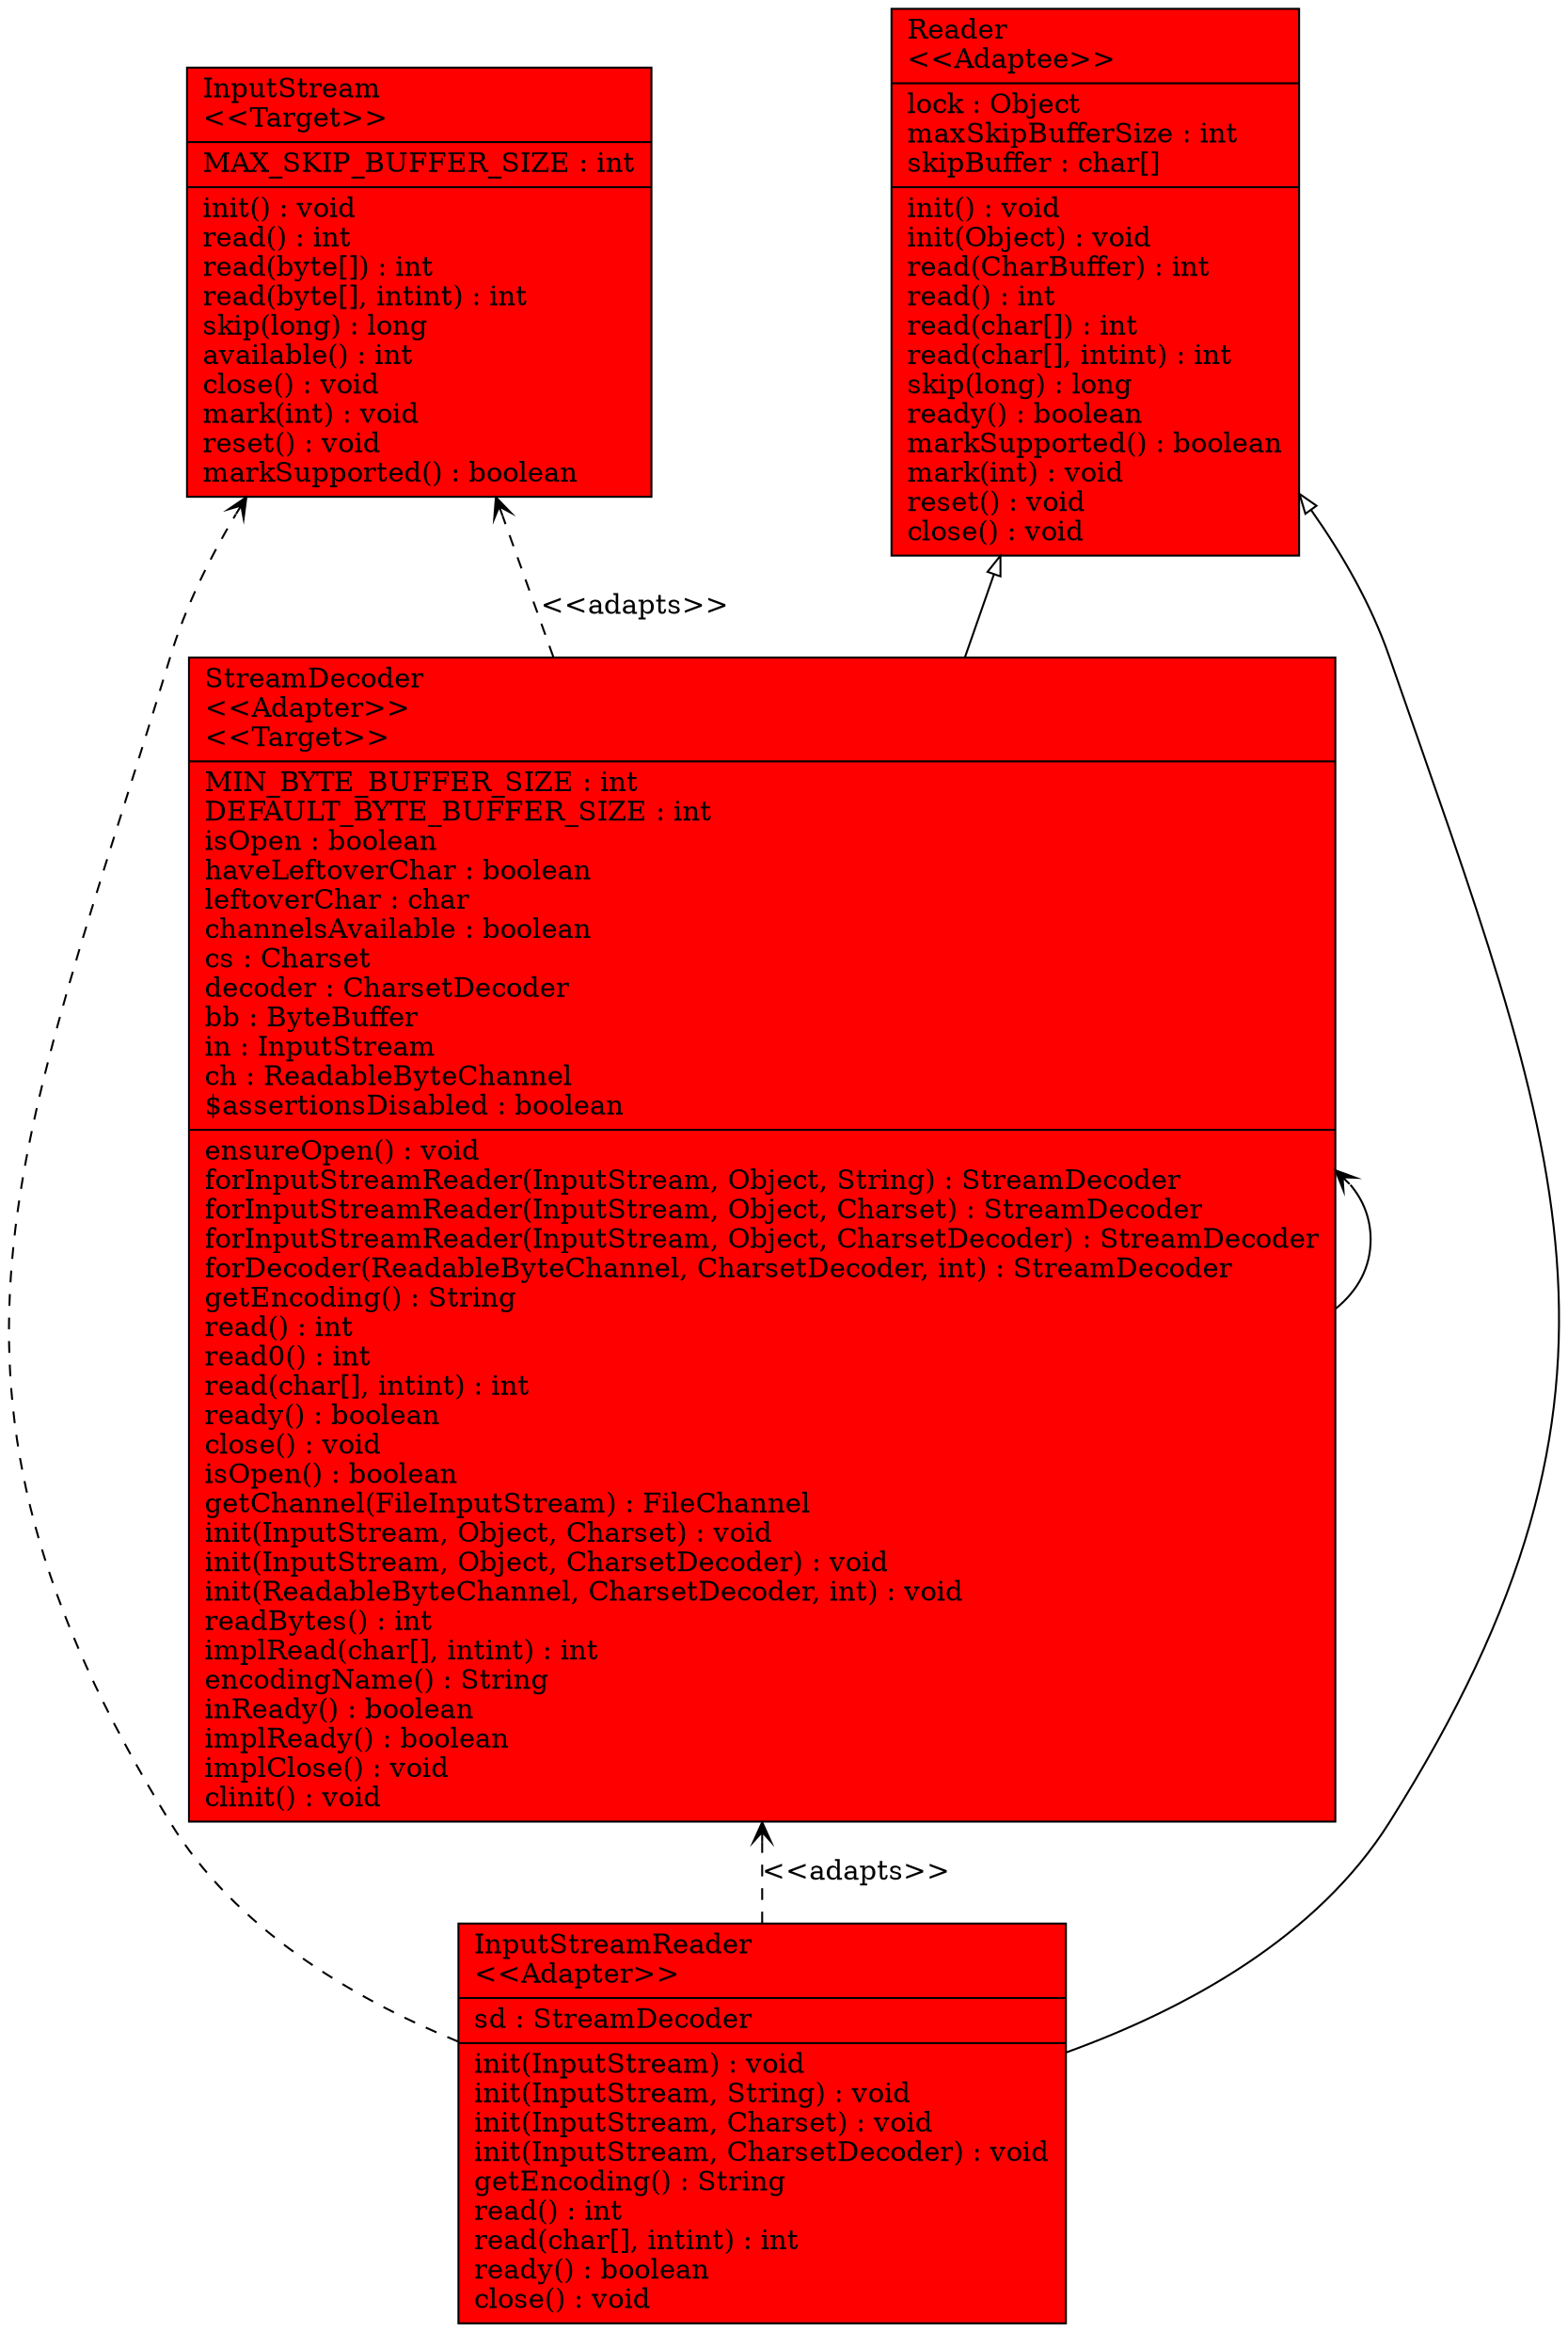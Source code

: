 digraph G {

fontname = "Bitstream Vera Sans"
fontsize = 8
rankdir=BT

node [shape = "record" color = "#000000" fillcolor = "#ff0000" style="filled"]
ClassTInputStream [label = "{InputStream\l\<\<Target\>\>\l|MAX_SKIP_BUFFER_SIZE : int\l|init() : void\lread() : int\lread(byte[]) : int\lread(byte[], intint) : int\lskip(long) : long\lavailable() : int\lclose() : void\lmark(int) : void\lreset() : void\lmarkSupported() : boolean\l}"]
node [shape = "record" color = "#000000" fillcolor = "#ff0000" style="filled"]
ClassTInputStreamReader [label = "{InputStreamReader\l\<\<Adapter\>\>\l|sd : StreamDecoder\l|init(InputStream) : void\linit(InputStream, String) : void\linit(InputStream, Charset) : void\linit(InputStream, CharsetDecoder) : void\lgetEncoding() : String\lread() : int\lread(char[], intint) : int\lready() : boolean\lclose() : void\l}"]
node [shape = "record" color = "#000000" fillcolor = "#ff0000" style="filled"]
ClassTReader [label = "{Reader\l\<\<Adaptee\>\>\l|lock : Object\lmaxSkipBufferSize : int\lskipBuffer : char[]\l|init() : void\linit(Object) : void\lread(CharBuffer) : int\lread() : int\lread(char[]) : int\lread(char[], intint) : int\lskip(long) : long\lready() : boolean\lmarkSupported() : boolean\lmark(int) : void\lreset() : void\lclose() : void\l}"]
node [shape = "record" color = "#000000" fillcolor = "#ff0000" style="filled"]
ClassTStreamDecoder [label = "{StreamDecoder\l\<\<Adapter\>\>\l\<\<Target\>\>\l|MIN_BYTE_BUFFER_SIZE : int\lDEFAULT_BYTE_BUFFER_SIZE : int\lisOpen : boolean\lhaveLeftoverChar : boolean\lleftoverChar : char\lchannelsAvailable : boolean\lcs : Charset\ldecoder : CharsetDecoder\lbb : ByteBuffer\lin : InputStream\lch : ReadableByteChannel\l$assertionsDisabled : boolean\l|ensureOpen() : void\lforInputStreamReader(InputStream, Object, String) : StreamDecoder\lforInputStreamReader(InputStream, Object, Charset) : StreamDecoder\lforInputStreamReader(InputStream, Object, CharsetDecoder) : StreamDecoder\lforDecoder(ReadableByteChannel, CharsetDecoder, int) : StreamDecoder\lgetEncoding() : String\lread() : int\lread0() : int\lread(char[], intint) : int\lready() : boolean\lclose() : void\lisOpen() : boolean\lgetChannel(FileInputStream) : FileChannel\linit(InputStream, Object, Charset) : void\linit(InputStream, Object, CharsetDecoder) : void\linit(ReadableByteChannel, CharsetDecoder, int) : void\lreadBytes() : int\limplRead(char[], intint) : int\lencodingName() : String\linReady() : boolean\limplReady() : boolean\limplClose() : void\lclinit() : void\l}"]
edge [arrowhead = "onormal" style = "solid" label = ""]
ClassTInputStreamReader -> ClassTReader
edge [arrowhead = "vee" style = "dashed" label = "\<\<adapts\>\>"]
ClassTInputStreamReader -> ClassTStreamDecoder
edge [arrowhead = "vee" style = "dashed" label = ""]
ClassTInputStreamReader -> ClassTInputStream
edge [arrowhead = "onormal" style = "solid" label = ""]
ClassTStreamDecoder -> ClassTReader
edge [arrowhead = "vee" style = "dashed" label = "\<\<adapts\>\>"]
ClassTStreamDecoder -> ClassTInputStream
edge [arrowhead = "vee" style = "solid" label = ""]
ClassTStreamDecoder -> ClassTStreamDecoder
}
